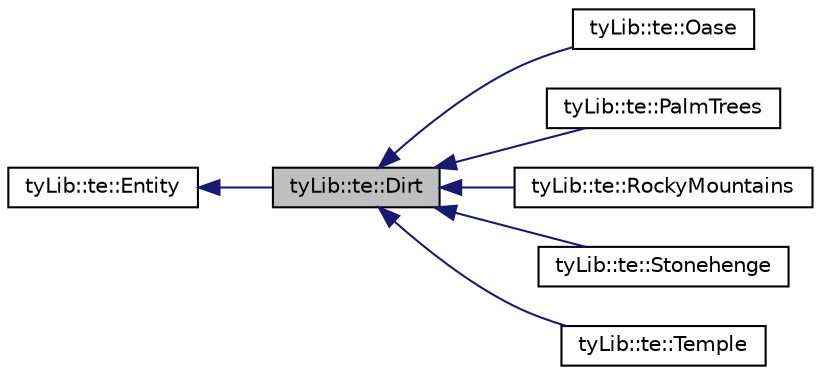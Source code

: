 digraph "tyLib::te::Dirt"
{
  edge [fontname="Helvetica",fontsize="10",labelfontname="Helvetica",labelfontsize="10"];
  node [fontname="Helvetica",fontsize="10",shape=record];
  rankdir="LR";
  Node1 [label="tyLib::te::Dirt",height=0.2,width=0.4,color="black", fillcolor="grey75", style="filled", fontcolor="black"];
  Node2 -> Node1 [dir="back",color="midnightblue",fontsize="10",style="solid"];
  Node2 [label="tyLib::te::Entity",height=0.2,width=0.4,color="black", fillcolor="white", style="filled",URL="$classty_lib_1_1te_1_1_entity.html"];
  Node1 -> Node3 [dir="back",color="midnightblue",fontsize="10",style="solid"];
  Node3 [label="tyLib::te::Oase",height=0.2,width=0.4,color="black", fillcolor="white", style="filled",URL="$classty_lib_1_1te_1_1_oase.html"];
  Node1 -> Node4 [dir="back",color="midnightblue",fontsize="10",style="solid"];
  Node4 [label="tyLib::te::PalmTrees",height=0.2,width=0.4,color="black", fillcolor="white", style="filled",URL="$classty_lib_1_1te_1_1_palm_trees.html"];
  Node1 -> Node5 [dir="back",color="midnightblue",fontsize="10",style="solid"];
  Node5 [label="tyLib::te::RockyMountains",height=0.2,width=0.4,color="black", fillcolor="white", style="filled",URL="$classty_lib_1_1te_1_1_rocky_mountains.html"];
  Node1 -> Node6 [dir="back",color="midnightblue",fontsize="10",style="solid"];
  Node6 [label="tyLib::te::Stonehenge",height=0.2,width=0.4,color="black", fillcolor="white", style="filled",URL="$classty_lib_1_1te_1_1_stonehenge.html"];
  Node1 -> Node7 [dir="back",color="midnightblue",fontsize="10",style="solid"];
  Node7 [label="tyLib::te::Temple",height=0.2,width=0.4,color="black", fillcolor="white", style="filled",URL="$classty_lib_1_1te_1_1_temple.html"];
}
